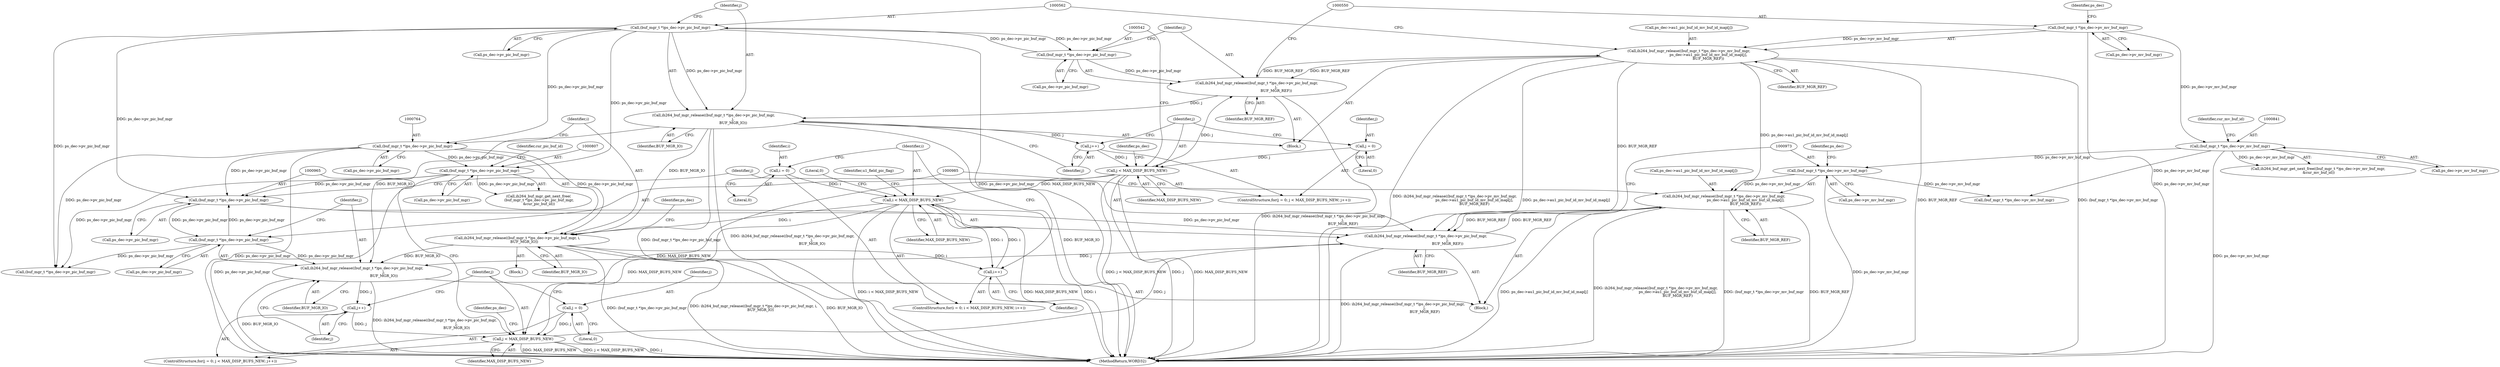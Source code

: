 digraph "0_Android_a78887bcffbc2995cf9ed72e0697acf560875e9e_3@array" {
"1000971" [label="(Call,ih264_buf_mgr_release((buf_mgr_t *)ps_dec->pv_mv_buf_mgr,\n                                      ps_dec->au1_pic_buf_id_mv_buf_id_map[j],\n                                      BUF_MGR_REF))"];
"1000972" [label="(Call,(buf_mgr_t *)ps_dec->pv_mv_buf_mgr)"];
"1000840" [label="(Call,(buf_mgr_t *)ps_dec->pv_mv_buf_mgr)"];
"1000549" [label="(Call,(buf_mgr_t *)ps_dec->pv_mv_buf_mgr)"];
"1000548" [label="(Call,ih264_buf_mgr_release((buf_mgr_t *)ps_dec->pv_mv_buf_mgr,\n                                  ps_dec->au1_pic_buf_id_mv_buf_id_map[j],\n                                  BUF_MGR_REF))"];
"1000540" [label="(Call,ih264_buf_mgr_release((buf_mgr_t *)ps_dec->pv_pic_buf_mgr,\n                                  j,\n                                  BUF_MGR_REF))"];
"1000541" [label="(Call,(buf_mgr_t *)ps_dec->pv_pic_buf_mgr)"];
"1000561" [label="(Call,(buf_mgr_t *)ps_dec->pv_pic_buf_mgr)"];
"1000534" [label="(Call,j < MAX_DISP_BUFS_NEW)"];
"1000537" [label="(Call,j++)"];
"1000560" [label="(Call,ih264_buf_mgr_release((buf_mgr_t *)ps_dec->pv_pic_buf_mgr,\n                                  j,\n                                  BUF_MGR_IO))"];
"1000531" [label="(Call,j = 0)"];
"1000963" [label="(Call,ih264_buf_mgr_release((buf_mgr_t *)ps_dec->pv_pic_buf_mgr,\n                                      j,\n                                      BUF_MGR_REF))"];
"1000964" [label="(Call,(buf_mgr_t *)ps_dec->pv_pic_buf_mgr)"];
"1000984" [label="(Call,(buf_mgr_t *)ps_dec->pv_pic_buf_mgr)"];
"1000763" [label="(Call,(buf_mgr_t *)ps_dec->pv_pic_buf_mgr)"];
"1000806" [label="(Call,(buf_mgr_t *)ps_dec->pv_pic_buf_mgr)"];
"1000957" [label="(Call,j < MAX_DISP_BUFS_NEW)"];
"1000960" [label="(Call,j++)"];
"1000983" [label="(Call,ih264_buf_mgr_release((buf_mgr_t *)ps_dec->pv_pic_buf_mgr,\n                                      j,\n                                      BUF_MGR_IO))"];
"1000762" [label="(Call,ih264_buf_mgr_release((buf_mgr_t *)ps_dec->pv_pic_buf_mgr, i,\n            BUF_MGR_IO))"];
"1000747" [label="(Call,i < MAX_DISP_BUFS_NEW)"];
"1000750" [label="(Call,i++)"];
"1000744" [label="(Call,i = 0)"];
"1000954" [label="(Call,j = 0)"];
"1000971" [label="(Call,ih264_buf_mgr_release((buf_mgr_t *)ps_dec->pv_mv_buf_mgr,\n                                      ps_dec->au1_pic_buf_id_mv_buf_id_map[j],\n                                      BUF_MGR_REF))"];
"1000538" [label="(Identifier,j)"];
"1000549" [label="(Call,(buf_mgr_t *)ps_dec->pv_mv_buf_mgr)"];
"1000532" [label="(Identifier,j)"];
"1000953" [label="(ControlStructure,for(j = 0; j < MAX_DISP_BUFS_NEW; j++))"];
"1000561" [label="(Call,(buf_mgr_t *)ps_dec->pv_pic_buf_mgr)"];
"1000954" [label="(Call,j = 0)"];
"1000535" [label="(Identifier,j)"];
"1000537" [label="(Call,j++)"];
"1000963" [label="(Call,ih264_buf_mgr_release((buf_mgr_t *)ps_dec->pv_pic_buf_mgr,\n                                      j,\n                                      BUF_MGR_REF))"];
"1000971" [label="(Call,ih264_buf_mgr_release((buf_mgr_t *)ps_dec->pv_mv_buf_mgr,\n                                      ps_dec->au1_pic_buf_id_mv_buf_id_map[j],\n                                      BUF_MGR_REF))"];
"1000539" [label="(Block,)"];
"1000746" [label="(Literal,0)"];
"1000560" [label="(Call,ih264_buf_mgr_release((buf_mgr_t *)ps_dec->pv_pic_buf_mgr,\n                                  j,\n                                  BUF_MGR_IO))"];
"1000974" [label="(Call,ps_dec->pv_mv_buf_mgr)"];
"1000763" [label="(Call,(buf_mgr_t *)ps_dec->pv_pic_buf_mgr)"];
"1000559" [label="(Identifier,BUF_MGR_REF)"];
"1000743" [label="(ControlStructure,for(i = 0; i < MAX_DISP_BUFS_NEW; i++))"];
"1000762" [label="(Call,ih264_buf_mgr_release((buf_mgr_t *)ps_dec->pv_pic_buf_mgr, i,\n            BUF_MGR_IO))"];
"1000977" [label="(Call,ps_dec->au1_pic_buf_id_mv_buf_id_map[j])"];
"1000563" [label="(Call,ps_dec->pv_pic_buf_mgr)"];
"1000547" [label="(Identifier,BUF_MGR_REF)"];
"1001035" [label="(Call,(buf_mgr_t *)ps_dec->pv_mv_buf_mgr)"];
"1000534" [label="(Call,j < MAX_DISP_BUFS_NEW)"];
"1000990" [label="(Identifier,BUF_MGR_IO)"];
"1000747" [label="(Call,i < MAX_DISP_BUFS_NEW)"];
"1000960" [label="(Call,j++)"];
"1000962" [label="(Block,)"];
"1000566" [label="(Identifier,j)"];
"1000982" [label="(Identifier,BUF_MGR_REF)"];
"1000744" [label="(Call,i = 0)"];
"1000755" [label="(Literal,0)"];
"1000986" [label="(Call,ps_dec->pv_pic_buf_mgr)"];
"1000808" [label="(Call,ps_dec->pv_pic_buf_mgr)"];
"1000768" [label="(Identifier,i)"];
"1000959" [label="(Identifier,MAX_DISP_BUFS_NEW)"];
"1000570" [label="(Identifier,ps_dec)"];
"1000812" [label="(Identifier,cur_pic_buf_id)"];
"1000964" [label="(Call,(buf_mgr_t *)ps_dec->pv_pic_buf_mgr)"];
"1000748" [label="(Identifier,i)"];
"1000983" [label="(Call,ih264_buf_mgr_release((buf_mgr_t *)ps_dec->pv_pic_buf_mgr,\n                                      j,\n                                      BUF_MGR_IO))"];
"1000554" [label="(Call,ps_dec->au1_pic_buf_id_mv_buf_id_map[j])"];
"1000533" [label="(Literal,0)"];
"1000548" [label="(Call,ih264_buf_mgr_release((buf_mgr_t *)ps_dec->pv_mv_buf_mgr,\n                                  ps_dec->au1_pic_buf_id_mv_buf_id_map[j],\n                                  BUF_MGR_REF))"];
"1000543" [label="(Call,ps_dec->pv_pic_buf_mgr)"];
"1000546" [label="(Identifier,j)"];
"1000966" [label="(Call,ps_dec->pv_pic_buf_mgr)"];
"1000530" [label="(ControlStructure,for(j = 0; j < MAX_DISP_BUFS_NEW; j++))"];
"1000750" [label="(Call,i++)"];
"1000540" [label="(Call,ih264_buf_mgr_release((buf_mgr_t *)ps_dec->pv_pic_buf_mgr,\n                                  j,\n                                  BUF_MGR_REF))"];
"1000765" [label="(Call,ps_dec->pv_pic_buf_mgr)"];
"1000961" [label="(Identifier,j)"];
"1000846" [label="(Identifier,cur_mv_buf_id)"];
"1000958" [label="(Identifier,j)"];
"1000979" [label="(Identifier,ps_dec)"];
"1000993" [label="(Identifier,ps_dec)"];
"1000556" [label="(Identifier,ps_dec)"];
"1000989" [label="(Identifier,j)"];
"1000956" [label="(Literal,0)"];
"1000541" [label="(Call,(buf_mgr_t *)ps_dec->pv_pic_buf_mgr)"];
"1000551" [label="(Call,ps_dec->pv_mv_buf_mgr)"];
"1000972" [label="(Call,(buf_mgr_t *)ps_dec->pv_mv_buf_mgr)"];
"1000531" [label="(Call,j = 0)"];
"1000957" [label="(Call,j < MAX_DISP_BUFS_NEW)"];
"1000842" [label="(Call,ps_dec->pv_mv_buf_mgr)"];
"1002052" [label="(MethodReturn,WORD32)"];
"1000955" [label="(Identifier,j)"];
"1000969" [label="(Identifier,j)"];
"1000536" [label="(Identifier,MAX_DISP_BUFS_NEW)"];
"1000787" [label="(Identifier,u1_field_pic_flag)"];
"1000970" [label="(Identifier,BUF_MGR_REF)"];
"1000752" [label="(Block,)"];
"1000773" [label="(Identifier,ps_dec)"];
"1000751" [label="(Identifier,i)"];
"1000749" [label="(Identifier,MAX_DISP_BUFS_NEW)"];
"1000805" [label="(Call,ih264_buf_mgr_get_next_free(\n (buf_mgr_t *)ps_dec->pv_pic_buf_mgr,\n &cur_pic_buf_id))"];
"1001011" [label="(Call,(buf_mgr_t *)ps_dec->pv_pic_buf_mgr)"];
"1000769" [label="(Identifier,BUF_MGR_IO)"];
"1000984" [label="(Call,(buf_mgr_t *)ps_dec->pv_pic_buf_mgr)"];
"1000806" [label="(Call,(buf_mgr_t *)ps_dec->pv_pic_buf_mgr)"];
"1000839" [label="(Call,ih264_buf_mgr_get_next_free((buf_mgr_t *)ps_dec->pv_mv_buf_mgr,\n &cur_mv_buf_id))"];
"1000745" [label="(Identifier,i)"];
"1000567" [label="(Identifier,BUF_MGR_IO)"];
"1000840" [label="(Call,(buf_mgr_t *)ps_dec->pv_mv_buf_mgr)"];
"1000971" -> "1000962"  [label="AST: "];
"1000971" -> "1000982"  [label="CFG: "];
"1000972" -> "1000971"  [label="AST: "];
"1000977" -> "1000971"  [label="AST: "];
"1000982" -> "1000971"  [label="AST: "];
"1000985" -> "1000971"  [label="CFG: "];
"1000971" -> "1002052"  [label="DDG: (buf_mgr_t *)ps_dec->pv_mv_buf_mgr"];
"1000971" -> "1002052"  [label="DDG: BUF_MGR_REF"];
"1000971" -> "1002052"  [label="DDG: ps_dec->au1_pic_buf_id_mv_buf_id_map[j]"];
"1000971" -> "1002052"  [label="DDG: ih264_buf_mgr_release((buf_mgr_t *)ps_dec->pv_mv_buf_mgr,\n                                      ps_dec->au1_pic_buf_id_mv_buf_id_map[j],\n                                      BUF_MGR_REF)"];
"1000971" -> "1000963"  [label="DDG: BUF_MGR_REF"];
"1000972" -> "1000971"  [label="DDG: ps_dec->pv_mv_buf_mgr"];
"1000548" -> "1000971"  [label="DDG: ps_dec->au1_pic_buf_id_mv_buf_id_map[j]"];
"1000963" -> "1000971"  [label="DDG: BUF_MGR_REF"];
"1000972" -> "1000974"  [label="CFG: "];
"1000973" -> "1000972"  [label="AST: "];
"1000974" -> "1000972"  [label="AST: "];
"1000979" -> "1000972"  [label="CFG: "];
"1000972" -> "1002052"  [label="DDG: ps_dec->pv_mv_buf_mgr"];
"1000840" -> "1000972"  [label="DDG: ps_dec->pv_mv_buf_mgr"];
"1000972" -> "1001035"  [label="DDG: ps_dec->pv_mv_buf_mgr"];
"1000840" -> "1000839"  [label="AST: "];
"1000840" -> "1000842"  [label="CFG: "];
"1000841" -> "1000840"  [label="AST: "];
"1000842" -> "1000840"  [label="AST: "];
"1000846" -> "1000840"  [label="CFG: "];
"1000840" -> "1002052"  [label="DDG: ps_dec->pv_mv_buf_mgr"];
"1000840" -> "1000839"  [label="DDG: ps_dec->pv_mv_buf_mgr"];
"1000549" -> "1000840"  [label="DDG: ps_dec->pv_mv_buf_mgr"];
"1000840" -> "1001035"  [label="DDG: ps_dec->pv_mv_buf_mgr"];
"1000549" -> "1000548"  [label="AST: "];
"1000549" -> "1000551"  [label="CFG: "];
"1000550" -> "1000549"  [label="AST: "];
"1000551" -> "1000549"  [label="AST: "];
"1000556" -> "1000549"  [label="CFG: "];
"1000549" -> "1002052"  [label="DDG: ps_dec->pv_mv_buf_mgr"];
"1000549" -> "1000548"  [label="DDG: ps_dec->pv_mv_buf_mgr"];
"1000548" -> "1000539"  [label="AST: "];
"1000548" -> "1000559"  [label="CFG: "];
"1000554" -> "1000548"  [label="AST: "];
"1000559" -> "1000548"  [label="AST: "];
"1000562" -> "1000548"  [label="CFG: "];
"1000548" -> "1002052"  [label="DDG: ih264_buf_mgr_release((buf_mgr_t *)ps_dec->pv_mv_buf_mgr,\n                                  ps_dec->au1_pic_buf_id_mv_buf_id_map[j],\n                                  BUF_MGR_REF)"];
"1000548" -> "1002052"  [label="DDG: ps_dec->au1_pic_buf_id_mv_buf_id_map[j]"];
"1000548" -> "1002052"  [label="DDG: BUF_MGR_REF"];
"1000548" -> "1002052"  [label="DDG: (buf_mgr_t *)ps_dec->pv_mv_buf_mgr"];
"1000548" -> "1000540"  [label="DDG: BUF_MGR_REF"];
"1000540" -> "1000548"  [label="DDG: BUF_MGR_REF"];
"1000548" -> "1000963"  [label="DDG: BUF_MGR_REF"];
"1000540" -> "1000539"  [label="AST: "];
"1000540" -> "1000547"  [label="CFG: "];
"1000541" -> "1000540"  [label="AST: "];
"1000546" -> "1000540"  [label="AST: "];
"1000547" -> "1000540"  [label="AST: "];
"1000550" -> "1000540"  [label="CFG: "];
"1000540" -> "1002052"  [label="DDG: ih264_buf_mgr_release((buf_mgr_t *)ps_dec->pv_pic_buf_mgr,\n                                  j,\n                                  BUF_MGR_REF)"];
"1000541" -> "1000540"  [label="DDG: ps_dec->pv_pic_buf_mgr"];
"1000534" -> "1000540"  [label="DDG: j"];
"1000540" -> "1000560"  [label="DDG: j"];
"1000541" -> "1000543"  [label="CFG: "];
"1000542" -> "1000541"  [label="AST: "];
"1000543" -> "1000541"  [label="AST: "];
"1000546" -> "1000541"  [label="CFG: "];
"1000561" -> "1000541"  [label="DDG: ps_dec->pv_pic_buf_mgr"];
"1000541" -> "1000561"  [label="DDG: ps_dec->pv_pic_buf_mgr"];
"1000561" -> "1000560"  [label="AST: "];
"1000561" -> "1000563"  [label="CFG: "];
"1000562" -> "1000561"  [label="AST: "];
"1000563" -> "1000561"  [label="AST: "];
"1000566" -> "1000561"  [label="CFG: "];
"1000561" -> "1002052"  [label="DDG: ps_dec->pv_pic_buf_mgr"];
"1000561" -> "1000560"  [label="DDG: ps_dec->pv_pic_buf_mgr"];
"1000561" -> "1000763"  [label="DDG: ps_dec->pv_pic_buf_mgr"];
"1000561" -> "1000806"  [label="DDG: ps_dec->pv_pic_buf_mgr"];
"1000561" -> "1000964"  [label="DDG: ps_dec->pv_pic_buf_mgr"];
"1000561" -> "1001011"  [label="DDG: ps_dec->pv_pic_buf_mgr"];
"1000534" -> "1000530"  [label="AST: "];
"1000534" -> "1000536"  [label="CFG: "];
"1000535" -> "1000534"  [label="AST: "];
"1000536" -> "1000534"  [label="AST: "];
"1000542" -> "1000534"  [label="CFG: "];
"1000570" -> "1000534"  [label="CFG: "];
"1000534" -> "1002052"  [label="DDG: MAX_DISP_BUFS_NEW"];
"1000534" -> "1002052"  [label="DDG: j < MAX_DISP_BUFS_NEW"];
"1000534" -> "1002052"  [label="DDG: j"];
"1000537" -> "1000534"  [label="DDG: j"];
"1000531" -> "1000534"  [label="DDG: j"];
"1000534" -> "1000747"  [label="DDG: MAX_DISP_BUFS_NEW"];
"1000534" -> "1000957"  [label="DDG: MAX_DISP_BUFS_NEW"];
"1000537" -> "1000530"  [label="AST: "];
"1000537" -> "1000538"  [label="CFG: "];
"1000538" -> "1000537"  [label="AST: "];
"1000535" -> "1000537"  [label="CFG: "];
"1000560" -> "1000537"  [label="DDG: j"];
"1000560" -> "1000539"  [label="AST: "];
"1000560" -> "1000567"  [label="CFG: "];
"1000566" -> "1000560"  [label="AST: "];
"1000567" -> "1000560"  [label="AST: "];
"1000538" -> "1000560"  [label="CFG: "];
"1000560" -> "1002052"  [label="DDG: ih264_buf_mgr_release((buf_mgr_t *)ps_dec->pv_pic_buf_mgr,\n                                  j,\n                                  BUF_MGR_IO)"];
"1000560" -> "1002052"  [label="DDG: BUF_MGR_IO"];
"1000560" -> "1002052"  [label="DDG: (buf_mgr_t *)ps_dec->pv_pic_buf_mgr"];
"1000560" -> "1000762"  [label="DDG: BUF_MGR_IO"];
"1000560" -> "1000983"  [label="DDG: BUF_MGR_IO"];
"1000531" -> "1000530"  [label="AST: "];
"1000531" -> "1000533"  [label="CFG: "];
"1000532" -> "1000531"  [label="AST: "];
"1000533" -> "1000531"  [label="AST: "];
"1000535" -> "1000531"  [label="CFG: "];
"1000963" -> "1000962"  [label="AST: "];
"1000963" -> "1000970"  [label="CFG: "];
"1000964" -> "1000963"  [label="AST: "];
"1000969" -> "1000963"  [label="AST: "];
"1000970" -> "1000963"  [label="AST: "];
"1000973" -> "1000963"  [label="CFG: "];
"1000963" -> "1002052"  [label="DDG: ih264_buf_mgr_release((buf_mgr_t *)ps_dec->pv_pic_buf_mgr,\n                                      j,\n                                      BUF_MGR_REF)"];
"1000964" -> "1000963"  [label="DDG: ps_dec->pv_pic_buf_mgr"];
"1000957" -> "1000963"  [label="DDG: j"];
"1000963" -> "1000983"  [label="DDG: j"];
"1000964" -> "1000966"  [label="CFG: "];
"1000965" -> "1000964"  [label="AST: "];
"1000966" -> "1000964"  [label="AST: "];
"1000969" -> "1000964"  [label="CFG: "];
"1000984" -> "1000964"  [label="DDG: ps_dec->pv_pic_buf_mgr"];
"1000763" -> "1000964"  [label="DDG: ps_dec->pv_pic_buf_mgr"];
"1000806" -> "1000964"  [label="DDG: ps_dec->pv_pic_buf_mgr"];
"1000964" -> "1000984"  [label="DDG: ps_dec->pv_pic_buf_mgr"];
"1000984" -> "1000983"  [label="AST: "];
"1000984" -> "1000986"  [label="CFG: "];
"1000985" -> "1000984"  [label="AST: "];
"1000986" -> "1000984"  [label="AST: "];
"1000989" -> "1000984"  [label="CFG: "];
"1000984" -> "1000983"  [label="DDG: ps_dec->pv_pic_buf_mgr"];
"1000984" -> "1001011"  [label="DDG: ps_dec->pv_pic_buf_mgr"];
"1000763" -> "1000762"  [label="AST: "];
"1000763" -> "1000765"  [label="CFG: "];
"1000764" -> "1000763"  [label="AST: "];
"1000765" -> "1000763"  [label="AST: "];
"1000768" -> "1000763"  [label="CFG: "];
"1000763" -> "1002052"  [label="DDG: ps_dec->pv_pic_buf_mgr"];
"1000763" -> "1000762"  [label="DDG: ps_dec->pv_pic_buf_mgr"];
"1000763" -> "1000806"  [label="DDG: ps_dec->pv_pic_buf_mgr"];
"1000763" -> "1001011"  [label="DDG: ps_dec->pv_pic_buf_mgr"];
"1000806" -> "1000805"  [label="AST: "];
"1000806" -> "1000808"  [label="CFG: "];
"1000807" -> "1000806"  [label="AST: "];
"1000808" -> "1000806"  [label="AST: "];
"1000812" -> "1000806"  [label="CFG: "];
"1000806" -> "1002052"  [label="DDG: ps_dec->pv_pic_buf_mgr"];
"1000806" -> "1000805"  [label="DDG: ps_dec->pv_pic_buf_mgr"];
"1000806" -> "1001011"  [label="DDG: ps_dec->pv_pic_buf_mgr"];
"1000957" -> "1000953"  [label="AST: "];
"1000957" -> "1000959"  [label="CFG: "];
"1000958" -> "1000957"  [label="AST: "];
"1000959" -> "1000957"  [label="AST: "];
"1000965" -> "1000957"  [label="CFG: "];
"1000993" -> "1000957"  [label="CFG: "];
"1000957" -> "1002052"  [label="DDG: j < MAX_DISP_BUFS_NEW"];
"1000957" -> "1002052"  [label="DDG: j"];
"1000957" -> "1002052"  [label="DDG: MAX_DISP_BUFS_NEW"];
"1000960" -> "1000957"  [label="DDG: j"];
"1000954" -> "1000957"  [label="DDG: j"];
"1000747" -> "1000957"  [label="DDG: MAX_DISP_BUFS_NEW"];
"1000960" -> "1000953"  [label="AST: "];
"1000960" -> "1000961"  [label="CFG: "];
"1000961" -> "1000960"  [label="AST: "];
"1000958" -> "1000960"  [label="CFG: "];
"1000983" -> "1000960"  [label="DDG: j"];
"1000983" -> "1000962"  [label="AST: "];
"1000983" -> "1000990"  [label="CFG: "];
"1000989" -> "1000983"  [label="AST: "];
"1000990" -> "1000983"  [label="AST: "];
"1000961" -> "1000983"  [label="CFG: "];
"1000983" -> "1002052"  [label="DDG: BUF_MGR_IO"];
"1000983" -> "1002052"  [label="DDG: ih264_buf_mgr_release((buf_mgr_t *)ps_dec->pv_pic_buf_mgr,\n                                      j,\n                                      BUF_MGR_IO)"];
"1000762" -> "1000983"  [label="DDG: BUF_MGR_IO"];
"1000762" -> "1000752"  [label="AST: "];
"1000762" -> "1000769"  [label="CFG: "];
"1000768" -> "1000762"  [label="AST: "];
"1000769" -> "1000762"  [label="AST: "];
"1000773" -> "1000762"  [label="CFG: "];
"1000762" -> "1002052"  [label="DDG: ih264_buf_mgr_release((buf_mgr_t *)ps_dec->pv_pic_buf_mgr, i,\n            BUF_MGR_IO)"];
"1000762" -> "1002052"  [label="DDG: BUF_MGR_IO"];
"1000762" -> "1002052"  [label="DDG: (buf_mgr_t *)ps_dec->pv_pic_buf_mgr"];
"1000762" -> "1000750"  [label="DDG: i"];
"1000747" -> "1000762"  [label="DDG: i"];
"1000747" -> "1000743"  [label="AST: "];
"1000747" -> "1000749"  [label="CFG: "];
"1000748" -> "1000747"  [label="AST: "];
"1000749" -> "1000747"  [label="AST: "];
"1000755" -> "1000747"  [label="CFG: "];
"1000787" -> "1000747"  [label="CFG: "];
"1000747" -> "1002052"  [label="DDG: i"];
"1000747" -> "1002052"  [label="DDG: i < MAX_DISP_BUFS_NEW"];
"1000747" -> "1002052"  [label="DDG: MAX_DISP_BUFS_NEW"];
"1000750" -> "1000747"  [label="DDG: i"];
"1000744" -> "1000747"  [label="DDG: i"];
"1000747" -> "1000750"  [label="DDG: i"];
"1000750" -> "1000743"  [label="AST: "];
"1000750" -> "1000751"  [label="CFG: "];
"1000751" -> "1000750"  [label="AST: "];
"1000748" -> "1000750"  [label="CFG: "];
"1000744" -> "1000743"  [label="AST: "];
"1000744" -> "1000746"  [label="CFG: "];
"1000745" -> "1000744"  [label="AST: "];
"1000746" -> "1000744"  [label="AST: "];
"1000748" -> "1000744"  [label="CFG: "];
"1000954" -> "1000953"  [label="AST: "];
"1000954" -> "1000956"  [label="CFG: "];
"1000955" -> "1000954"  [label="AST: "];
"1000956" -> "1000954"  [label="AST: "];
"1000958" -> "1000954"  [label="CFG: "];
}
